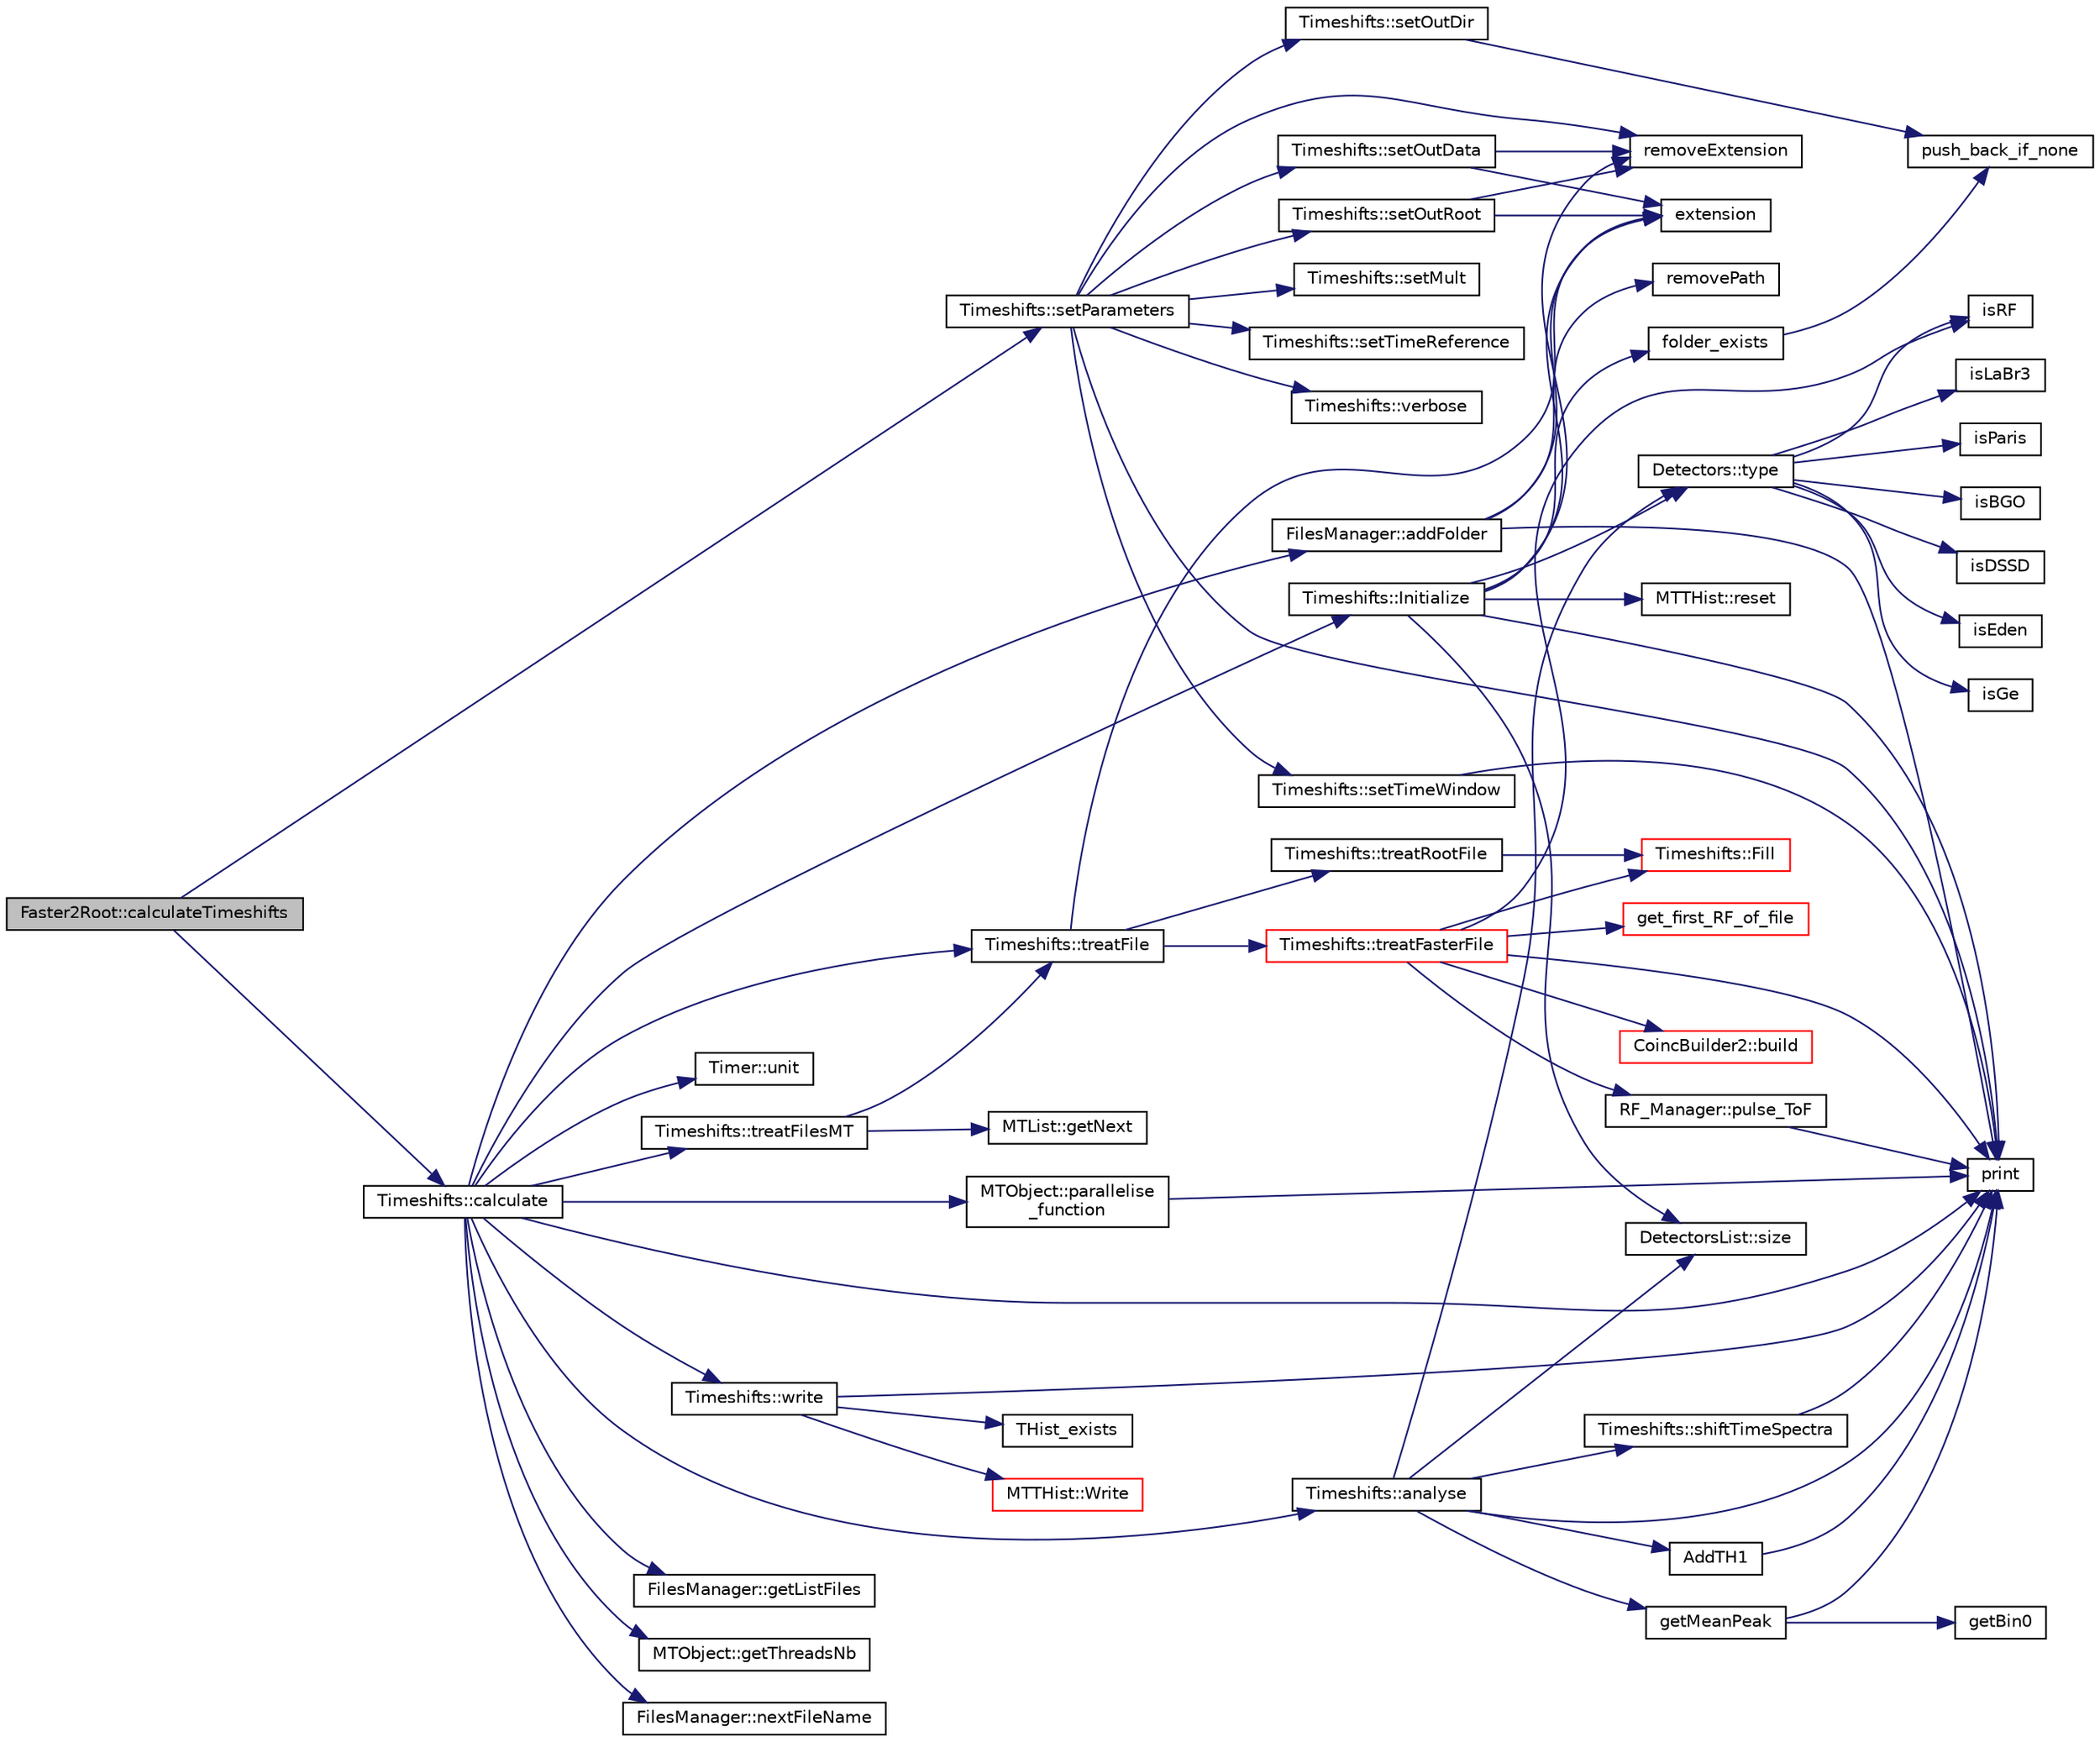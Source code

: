 digraph "Faster2Root::calculateTimeshifts"
{
 // LATEX_PDF_SIZE
  edge [fontname="Helvetica",fontsize="10",labelfontname="Helvetica",labelfontsize="10"];
  node [fontname="Helvetica",fontsize="10",shape=record];
  rankdir="LR";
  Node1 [label="Faster2Root::calculateTimeshifts",height=0.2,width=0.4,color="black", fillcolor="grey75", style="filled", fontcolor="black",tooltip=" "];
  Node1 -> Node2 [color="midnightblue",fontsize="10",style="solid",fontname="Helvetica"];
  Node2 [label="Timeshifts::calculate",height=0.2,width=0.4,color="black", fillcolor="white", style="filled",URL="$class_timeshifts.html#a3d3ab1b3498ca45832d8a8735f16e188",tooltip=" "];
  Node2 -> Node3 [color="midnightblue",fontsize="10",style="solid",fontname="Helvetica"];
  Node3 [label="FilesManager::addFolder",height=0.2,width=0.4,color="black", fillcolor="white", style="filled",URL="$class_files_manager.html#a1e3f340bc355752f172b1fd3d6de9171",tooltip=" "];
  Node3 -> Node4 [color="midnightblue",fontsize="10",style="solid",fontname="Helvetica"];
  Node4 [label="extension",height=0.2,width=0.4,color="black", fillcolor="white", style="filled",URL="$files__functions_8hpp.html#a321abbd0681c4da012deaf49122389c5",tooltip=" "];
  Node3 -> Node5 [color="midnightblue",fontsize="10",style="solid",fontname="Helvetica"];
  Node5 [label="print",height=0.2,width=0.4,color="black", fillcolor="white", style="filled",URL="$utils_8hpp.html#a66ca7a7876bba06ed99b2fa6945cd2b0",tooltip=" "];
  Node3 -> Node6 [color="midnightblue",fontsize="10",style="solid",fontname="Helvetica"];
  Node6 [label="removePath",height=0.2,width=0.4,color="black", fillcolor="white", style="filled",URL="$files__functions_8hpp.html#ad3a78346393c83676348f6bad34b8ce2",tooltip=" "];
  Node2 -> Node7 [color="midnightblue",fontsize="10",style="solid",fontname="Helvetica"];
  Node7 [label="Timeshifts::analyse",height=0.2,width=0.4,color="black", fillcolor="white", style="filled",URL="$class_timeshifts.html#a608d9443a15dd669920e10dd8baee23a",tooltip=" "];
  Node7 -> Node8 [color="midnightblue",fontsize="10",style="solid",fontname="Helvetica"];
  Node8 [label="AddTH1",height=0.2,width=0.4,color="black", fillcolor="white", style="filled",URL="$lib_root_8hpp.html#a6f95a95b189be45d91548ce3bfb70a55",tooltip=" "];
  Node8 -> Node5 [color="midnightblue",fontsize="10",style="solid",fontname="Helvetica"];
  Node7 -> Node9 [color="midnightblue",fontsize="10",style="solid",fontname="Helvetica"];
  Node9 [label="getMeanPeak",height=0.2,width=0.4,color="black", fillcolor="white", style="filled",URL="$_timeshifts_8hpp.html#accfb8dfb6ee42fa6845013a0cf121ac1",tooltip="Get the mean of the peak of a histogram with one nice single peak."];
  Node9 -> Node10 [color="midnightblue",fontsize="10",style="solid",fontname="Helvetica"];
  Node10 [label="getBin0",height=0.2,width=0.4,color="black", fillcolor="white", style="filled",URL="$_timeshifts_8hpp.html#ab8628517ea9ef7ded29d8e22be6f628f",tooltip="Get which bin holds the X = 0."];
  Node9 -> Node5 [color="midnightblue",fontsize="10",style="solid",fontname="Helvetica"];
  Node7 -> Node5 [color="midnightblue",fontsize="10",style="solid",fontname="Helvetica"];
  Node7 -> Node11 [color="midnightblue",fontsize="10",style="solid",fontname="Helvetica"];
  Node11 [label="Timeshifts::shiftTimeSpectra",height=0.2,width=0.4,color="black", fillcolor="white", style="filled",URL="$class_timeshifts.html#a89dbca371bce4601ee60122f544faf95",tooltip=" "];
  Node11 -> Node5 [color="midnightblue",fontsize="10",style="solid",fontname="Helvetica"];
  Node7 -> Node12 [color="midnightblue",fontsize="10",style="solid",fontname="Helvetica"];
  Node12 [label="DetectorsList::size",height=0.2,width=0.4,color="black", fillcolor="white", style="filled",URL="$class_detectors_list.html#a8e0581c33347b1fb3f1a206729a33a47",tooltip=" "];
  Node7 -> Node13 [color="midnightblue",fontsize="10",style="solid",fontname="Helvetica"];
  Node13 [label="Detectors::type",height=0.2,width=0.4,color="black", fillcolor="white", style="filled",URL="$class_detectors.html#a0518aa454558bc8d7c3ac796279d5908",tooltip=" "];
  Node13 -> Node14 [color="midnightblue",fontsize="10",style="solid",fontname="Helvetica"];
  Node14 [label="isBGO",height=0.2,width=0.4,color="black", fillcolor="white", style="filled",URL="$_detectors_8hpp.html#af2fc1fc612e2b7f56bc92b9503b2b4b5",tooltip=" "];
  Node13 -> Node15 [color="midnightblue",fontsize="10",style="solid",fontname="Helvetica"];
  Node15 [label="isDSSD",height=0.2,width=0.4,color="black", fillcolor="white", style="filled",URL="$_detectors_8hpp.html#a5a1717c17323811f1b7e34486fe313bb",tooltip=" "];
  Node13 -> Node16 [color="midnightblue",fontsize="10",style="solid",fontname="Helvetica"];
  Node16 [label="isEden",height=0.2,width=0.4,color="black", fillcolor="white", style="filled",URL="$_detectors_8hpp.html#ae6b7d4679c6f3cbc504af40856b586f9",tooltip=" "];
  Node13 -> Node17 [color="midnightblue",fontsize="10",style="solid",fontname="Helvetica"];
  Node17 [label="isGe",height=0.2,width=0.4,color="black", fillcolor="white", style="filled",URL="$_detectors_8hpp.html#a920cf3c8fc0247055b2dfe12db2ae0a3",tooltip=" "];
  Node13 -> Node18 [color="midnightblue",fontsize="10",style="solid",fontname="Helvetica"];
  Node18 [label="isLaBr3",height=0.2,width=0.4,color="black", fillcolor="white", style="filled",URL="$_detectors_8hpp.html#adbe5b6e0b7abce1068ac7ca939636f23",tooltip=" "];
  Node13 -> Node19 [color="midnightblue",fontsize="10",style="solid",fontname="Helvetica"];
  Node19 [label="isParis",height=0.2,width=0.4,color="black", fillcolor="white", style="filled",URL="$_detectors_8hpp.html#aff2ff093e854b1dca018748f5097b761",tooltip=" "];
  Node13 -> Node20 [color="midnightblue",fontsize="10",style="solid",fontname="Helvetica"];
  Node20 [label="isRF",height=0.2,width=0.4,color="black", fillcolor="white", style="filled",URL="$_detectors_8hpp.html#ab6f329e34b2122e3c788584b0907718c",tooltip=" "];
  Node2 -> Node21 [color="midnightblue",fontsize="10",style="solid",fontname="Helvetica"];
  Node21 [label="FilesManager::getListFiles",height=0.2,width=0.4,color="black", fillcolor="white", style="filled",URL="$class_files_manager.html#a2b619786ba65a7ac1e701fc61e2409ae",tooltip=" "];
  Node2 -> Node22 [color="midnightblue",fontsize="10",style="solid",fontname="Helvetica"];
  Node22 [label="MTObject::getThreadsNb",height=0.2,width=0.4,color="black", fillcolor="white", style="filled",URL="$class_m_t_object.html#ac97399bb34f766e41e7f9a1cd1b7eb7a",tooltip=" "];
  Node2 -> Node23 [color="midnightblue",fontsize="10",style="solid",fontname="Helvetica"];
  Node23 [label="Timeshifts::Initialize",height=0.2,width=0.4,color="black", fillcolor="white", style="filled",URL="$class_timeshifts.html#af02fd3c73fd7163ab2a2ddb65eb41465",tooltip=" "];
  Node23 -> Node4 [color="midnightblue",fontsize="10",style="solid",fontname="Helvetica"];
  Node23 -> Node24 [color="midnightblue",fontsize="10",style="solid",fontname="Helvetica"];
  Node24 [label="folder_exists",height=0.2,width=0.4,color="black", fillcolor="white", style="filled",URL="$files__functions_8hpp.html#a6d7a6f0ccbecfe41730c211f472cfcb3",tooltip=" "];
  Node24 -> Node25 [color="midnightblue",fontsize="10",style="solid",fontname="Helvetica"];
  Node25 [label="push_back_if_none",height=0.2,width=0.4,color="black", fillcolor="white", style="filled",URL="$files__functions_8hpp.html#a4a072faccd444b8907dffd96e6211461",tooltip=" "];
  Node23 -> Node5 [color="midnightblue",fontsize="10",style="solid",fontname="Helvetica"];
  Node23 -> Node26 [color="midnightblue",fontsize="10",style="solid",fontname="Helvetica"];
  Node26 [label="removeExtension",height=0.2,width=0.4,color="black", fillcolor="white", style="filled",URL="$files__functions_8hpp.html#a658fd83a6ed34994ff0742273a3cc358",tooltip=" "];
  Node23 -> Node27 [color="midnightblue",fontsize="10",style="solid",fontname="Helvetica"];
  Node27 [label="MTTHist::reset",height=0.2,width=0.4,color="black", fillcolor="white", style="filled",URL="$class_m_t_t_hist.html#aae15b3d03e0c33d42ab170f7c159e974",tooltip="Copy initializer :"];
  Node23 -> Node12 [color="midnightblue",fontsize="10",style="solid",fontname="Helvetica"];
  Node23 -> Node13 [color="midnightblue",fontsize="10",style="solid",fontname="Helvetica"];
  Node2 -> Node28 [color="midnightblue",fontsize="10",style="solid",fontname="Helvetica"];
  Node28 [label="FilesManager::nextFileName",height=0.2,width=0.4,color="black", fillcolor="white", style="filled",URL="$class_files_manager.html#ac4d90f9590ed90fcbbe23557ae88c892",tooltip=" "];
  Node2 -> Node29 [color="midnightblue",fontsize="10",style="solid",fontname="Helvetica"];
  Node29 [label="MTObject::parallelise\l_function",height=0.2,width=0.4,color="black", fillcolor="white", style="filled",URL="$class_m_t_object.html#a2ab537a6eb39f3bbc70535c053333fcc",tooltip=" "];
  Node29 -> Node5 [color="midnightblue",fontsize="10",style="solid",fontname="Helvetica"];
  Node2 -> Node5 [color="midnightblue",fontsize="10",style="solid",fontname="Helvetica"];
  Node2 -> Node30 [color="midnightblue",fontsize="10",style="solid",fontname="Helvetica"];
  Node30 [label="Timeshifts::treatFile",height=0.2,width=0.4,color="black", fillcolor="white", style="filled",URL="$class_timeshifts.html#aaef5b6fdd23be94ed37a2b4e7fe47b48",tooltip=" "];
  Node30 -> Node4 [color="midnightblue",fontsize="10",style="solid",fontname="Helvetica"];
  Node30 -> Node31 [color="midnightblue",fontsize="10",style="solid",fontname="Helvetica"];
  Node31 [label="Timeshifts::treatFasterFile",height=0.2,width=0.4,color="red", fillcolor="white", style="filled",URL="$class_timeshifts.html#abef7234fe827ae3c7758788cf22b6921",tooltip=" "];
  Node31 -> Node32 [color="midnightblue",fontsize="10",style="solid",fontname="Helvetica"];
  Node32 [label="CoincBuilder2::build",height=0.2,width=0.4,color="red", fillcolor="white", style="filled",URL="$class_coinc_builder2.html#aa41666b1db2ffab7ff2219c36199888a",tooltip=" "];
  Node31 -> Node35 [color="midnightblue",fontsize="10",style="solid",fontname="Helvetica"];
  Node35 [label="Timeshifts::Fill",height=0.2,width=0.4,color="red", fillcolor="white", style="filled",URL="$class_timeshifts.html#a6f380e101e8afa6b698f088b1427fd38",tooltip=" "];
  Node31 -> Node37 [color="midnightblue",fontsize="10",style="solid",fontname="Helvetica"];
  Node37 [label="get_first_RF_of_file",height=0.2,width=0.4,color="red", fillcolor="white", style="filled",URL="$_timeshifts_8hpp.html#a202a57630e2aa9744043c30964b64bcd",tooltip=" "];
  Node31 -> Node20 [color="midnightblue",fontsize="10",style="solid",fontname="Helvetica"];
  Node31 -> Node5 [color="midnightblue",fontsize="10",style="solid",fontname="Helvetica"];
  Node31 -> Node50 [color="midnightblue",fontsize="10",style="solid",fontname="Helvetica"];
  Node50 [label="RF_Manager::pulse_ToF",height=0.2,width=0.4,color="black", fillcolor="white", style="filled",URL="$class_r_f___manager.html#a63ac5b91283369764fbe1029c5f296c1",tooltip=" "];
  Node50 -> Node5 [color="midnightblue",fontsize="10",style="solid",fontname="Helvetica"];
  Node30 -> Node51 [color="midnightblue",fontsize="10",style="solid",fontname="Helvetica"];
  Node51 [label="Timeshifts::treatRootFile",height=0.2,width=0.4,color="black", fillcolor="white", style="filled",URL="$class_timeshifts.html#a32079af1345e308feddd58e0950998ab",tooltip=" "];
  Node51 -> Node35 [color="midnightblue",fontsize="10",style="solid",fontname="Helvetica"];
  Node2 -> Node52 [color="midnightblue",fontsize="10",style="solid",fontname="Helvetica"];
  Node52 [label="Timeshifts::treatFilesMT",height=0.2,width=0.4,color="black", fillcolor="white", style="filled",URL="$class_timeshifts.html#a26f38ee7d05a04d0f8005d8467ca46da",tooltip=" "];
  Node52 -> Node53 [color="midnightblue",fontsize="10",style="solid",fontname="Helvetica"];
  Node53 [label="MTList::getNext",height=0.2,width=0.4,color="black", fillcolor="white", style="filled",URL="$class_m_t_list.html#a8bd2bf9d5d63193261b6e99702c882b3",tooltip=" "];
  Node52 -> Node30 [color="midnightblue",fontsize="10",style="solid",fontname="Helvetica"];
  Node2 -> Node54 [color="midnightblue",fontsize="10",style="solid",fontname="Helvetica"];
  Node54 [label="Timer::unit",height=0.2,width=0.4,color="black", fillcolor="white", style="filled",URL="$class_timer.html#a3614503158effc6668bc10001d75d20c",tooltip=" "];
  Node2 -> Node55 [color="midnightblue",fontsize="10",style="solid",fontname="Helvetica"];
  Node55 [label="Timeshifts::write",height=0.2,width=0.4,color="black", fillcolor="white", style="filled",URL="$class_timeshifts.html#a2df80c5aec3379acd37c63053968d7fd",tooltip=" "];
  Node55 -> Node5 [color="midnightblue",fontsize="10",style="solid",fontname="Helvetica"];
  Node55 -> Node56 [color="midnightblue",fontsize="10",style="solid",fontname="Helvetica"];
  Node56 [label="THist_exists",height=0.2,width=0.4,color="black", fillcolor="white", style="filled",URL="$lib_root_8hpp.html#a03d21b830e335ed5e98eaf83038ee8d2",tooltip=" "];
  Node55 -> Node57 [color="midnightblue",fontsize="10",style="solid",fontname="Helvetica"];
  Node57 [label="MTTHist::Write",height=0.2,width=0.4,color="red", fillcolor="white", style="filled",URL="$class_m_t_t_hist.html#a84c745f09bbccc075589f8531c4454e3",tooltip=" "];
  Node1 -> Node60 [color="midnightblue",fontsize="10",style="solid",fontname="Helvetica"];
  Node60 [label="Timeshifts::setParameters",height=0.2,width=0.4,color="black", fillcolor="white", style="filled",URL="$class_timeshifts.html#acca1130b271301c5477d4b4a23ae4e5b",tooltip="Use this method to setup the parameters from a string in order to calculate the timeshifts."];
  Node60 -> Node5 [color="midnightblue",fontsize="10",style="solid",fontname="Helvetica"];
  Node60 -> Node26 [color="midnightblue",fontsize="10",style="solid",fontname="Helvetica"];
  Node60 -> Node61 [color="midnightblue",fontsize="10",style="solid",fontname="Helvetica"];
  Node61 [label="Timeshifts::setMult",height=0.2,width=0.4,color="black", fillcolor="white", style="filled",URL="$class_timeshifts.html#a0c2b997cd74b8cf57dd59c13a7accc5a",tooltip="Set the multiplicity gate for the events used for coincidence timeshift calculation."];
  Node60 -> Node62 [color="midnightblue",fontsize="10",style="solid",fontname="Helvetica"];
  Node62 [label="Timeshifts::setOutData",height=0.2,width=0.4,color="black", fillcolor="white", style="filled",URL="$class_timeshifts.html#ab877131bc1bd7394f55c3d46729ac9e6",tooltip="Set output file name of the timeshifts data."];
  Node62 -> Node4 [color="midnightblue",fontsize="10",style="solid",fontname="Helvetica"];
  Node62 -> Node26 [color="midnightblue",fontsize="10",style="solid",fontname="Helvetica"];
  Node60 -> Node63 [color="midnightblue",fontsize="10",style="solid",fontname="Helvetica"];
  Node63 [label="Timeshifts::setOutDir",height=0.2,width=0.4,color="black", fillcolor="white", style="filled",URL="$class_timeshifts.html#a26367484f20648d7c3f5b3bbe5679ca8",tooltip="Set the output directory (full path);."];
  Node63 -> Node25 [color="midnightblue",fontsize="10",style="solid",fontname="Helvetica"];
  Node60 -> Node64 [color="midnightblue",fontsize="10",style="solid",fontname="Helvetica"];
  Node64 [label="Timeshifts::setOutRoot",height=0.2,width=0.4,color="black", fillcolor="white", style="filled",URL="$class_timeshifts.html#aa9f0f8cc1d96a5408f233449767ef0f6",tooltip="Set output root file containing the raw and corrected time spectra."];
  Node64 -> Node4 [color="midnightblue",fontsize="10",style="solid",fontname="Helvetica"];
  Node64 -> Node26 [color="midnightblue",fontsize="10",style="solid",fontname="Helvetica"];
  Node60 -> Node65 [color="midnightblue",fontsize="10",style="solid",fontname="Helvetica"];
  Node65 [label="Timeshifts::setTimeReference",height=0.2,width=0.4,color="black", fillcolor="white", style="filled",URL="$class_timeshifts.html#a71eba781a7171b625085dbf7991b2c42",tooltip="Set the time reference label."];
  Node60 -> Node66 [color="midnightblue",fontsize="10",style="solid",fontname="Helvetica"];
  Node66 [label="Timeshifts::setTimeWindow",height=0.2,width=0.4,color="black", fillcolor="white", style="filled",URL="$class_timeshifts.html#ade2dc39c555c5973a27dd529c7d2a7f8",tooltip=" "];
  Node66 -> Node5 [color="midnightblue",fontsize="10",style="solid",fontname="Helvetica"];
  Node60 -> Node67 [color="midnightblue",fontsize="10",style="solid",fontname="Helvetica"];
  Node67 [label="Timeshifts::verbose",height=0.2,width=0.4,color="black", fillcolor="white", style="filled",URL="$class_timeshifts.html#a1b6e129787ae7641ecbcb990f6e86bb9",tooltip="Set verbosity level."];
}
